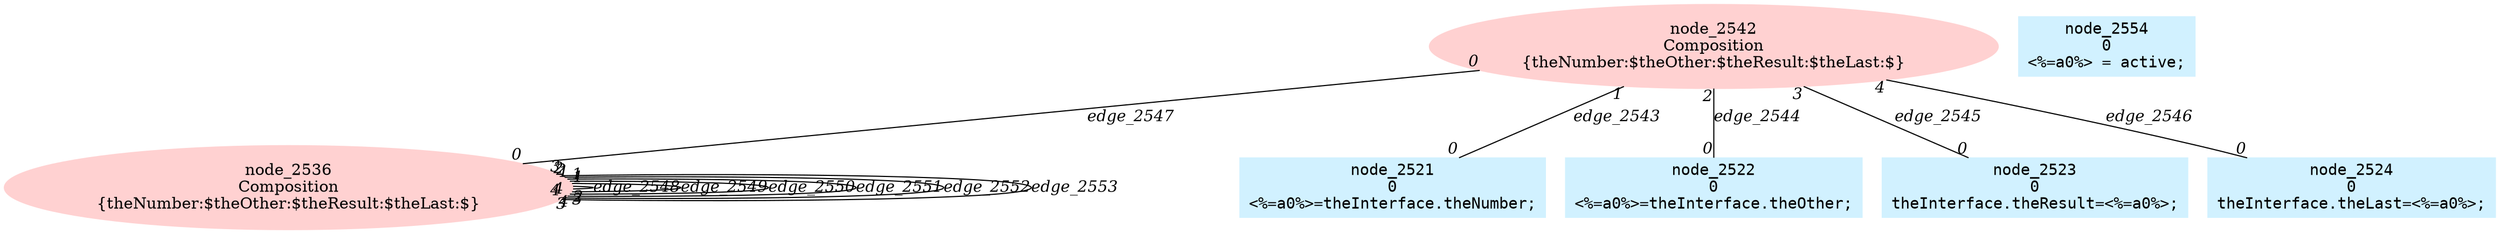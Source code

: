 digraph g{node_2536 [shape=ellipse, style=filled, color="#ffd1d1", label="node_2536
Composition
{theNumber:$theOther:$theResult:$theLast:$}" ]
node_2542 [shape=ellipse, style=filled, color="#ffd1d1", label="node_2542
Composition
{theNumber:$theOther:$theResult:$theLast:$}" ]
node_2521 [shape=box, style=filled, color="#d1f1ff", fontname="Courier", label="node_2521
0
<%=a0%>=theInterface.theNumber;
" ]
node_2522 [shape=box, style=filled, color="#d1f1ff", fontname="Courier", label="node_2522
0
<%=a0%>=theInterface.theOther;
" ]
node_2523 [shape=box, style=filled, color="#d1f1ff", fontname="Courier", label="node_2523
0
theInterface.theResult=<%=a0%>;
" ]
node_2524 [shape=box, style=filled, color="#d1f1ff", fontname="Courier", label="node_2524
0
theInterface.theLast=<%=a0%>;
" ]
node_2554 [shape=box, style=filled, color="#d1f1ff", fontname="Courier", label="node_2554
0
<%=a0%> = active;
" ]
node_2542 -> node_2521 [dir=none, arrowHead=none, fontname="Times-Italic", label="edge_2543",  headlabel="0", taillabel="1" ]
node_2542 -> node_2522 [dir=none, arrowHead=none, fontname="Times-Italic", label="edge_2544",  headlabel="0", taillabel="2" ]
node_2542 -> node_2523 [dir=none, arrowHead=none, fontname="Times-Italic", label="edge_2545",  headlabel="0", taillabel="3" ]
node_2542 -> node_2524 [dir=none, arrowHead=none, fontname="Times-Italic", label="edge_2546",  headlabel="0", taillabel="4" ]
node_2542 -> node_2536 [dir=none, arrowHead=none, fontname="Times-Italic", label="edge_2547",  headlabel="0", taillabel="0" ]
node_2536 -> node_2536 [dir=none, arrowHead=none, fontname="Times-Italic", label="edge_2548",  headlabel="2", taillabel="1" ]
node_2536 -> node_2536 [dir=none, arrowHead=none, fontname="Times-Italic", label="edge_2549",  headlabel="3", taillabel="1" ]
node_2536 -> node_2536 [dir=none, arrowHead=none, fontname="Times-Italic", label="edge_2550",  headlabel="4", taillabel="1" ]
node_2536 -> node_2536 [dir=none, arrowHead=none, fontname="Times-Italic", label="edge_2551",  headlabel="3", taillabel="2" ]
node_2536 -> node_2536 [dir=none, arrowHead=none, fontname="Times-Italic", label="edge_2552",  headlabel="4", taillabel="2" ]
node_2536 -> node_2536 [dir=none, arrowHead=none, fontname="Times-Italic", label="edge_2553",  headlabel="4", taillabel="3" ]
}